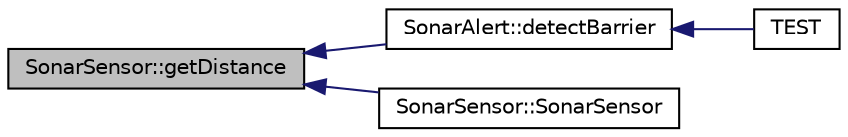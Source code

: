 digraph "SonarSensor::getDistance"
{
  edge [fontname="Helvetica",fontsize="10",labelfontname="Helvetica",labelfontsize="10"];
  node [fontname="Helvetica",fontsize="10",shape=record];
  rankdir="LR";
  Node4 [label="SonarSensor::getDistance",height=0.2,width=0.4,color="black", fillcolor="grey75", style="filled", fontcolor="black"];
  Node4 -> Node5 [dir="back",color="midnightblue",fontsize="10",style="solid",fontname="Helvetica"];
  Node5 [label="SonarAlert::detectBarrier",height=0.2,width=0.4,color="black", fillcolor="white", style="filled",URL="$d7/d26/class_sonar_alert.html#aec8f12a4a46f97e9dbd62ee91102d66c"];
  Node5 -> Node6 [dir="back",color="midnightblue",fontsize="10",style="solid",fontname="Helvetica"];
  Node6 [label="TEST",height=0.2,width=0.4,color="black", fillcolor="white", style="filled",URL="$dc/d3c/_sonar_alert_test_8cpp.html#a7b020b5cae519ebc6b6536ec975aa4d4"];
  Node4 -> Node7 [dir="back",color="midnightblue",fontsize="10",style="solid",fontname="Helvetica"];
  Node7 [label="SonarSensor::SonarSensor",height=0.2,width=0.4,color="black", fillcolor="white", style="filled",URL="$d4/d11/class_sonar_sensor.html#a277d7b5dda1c563829a8653002063d2a"];
}
